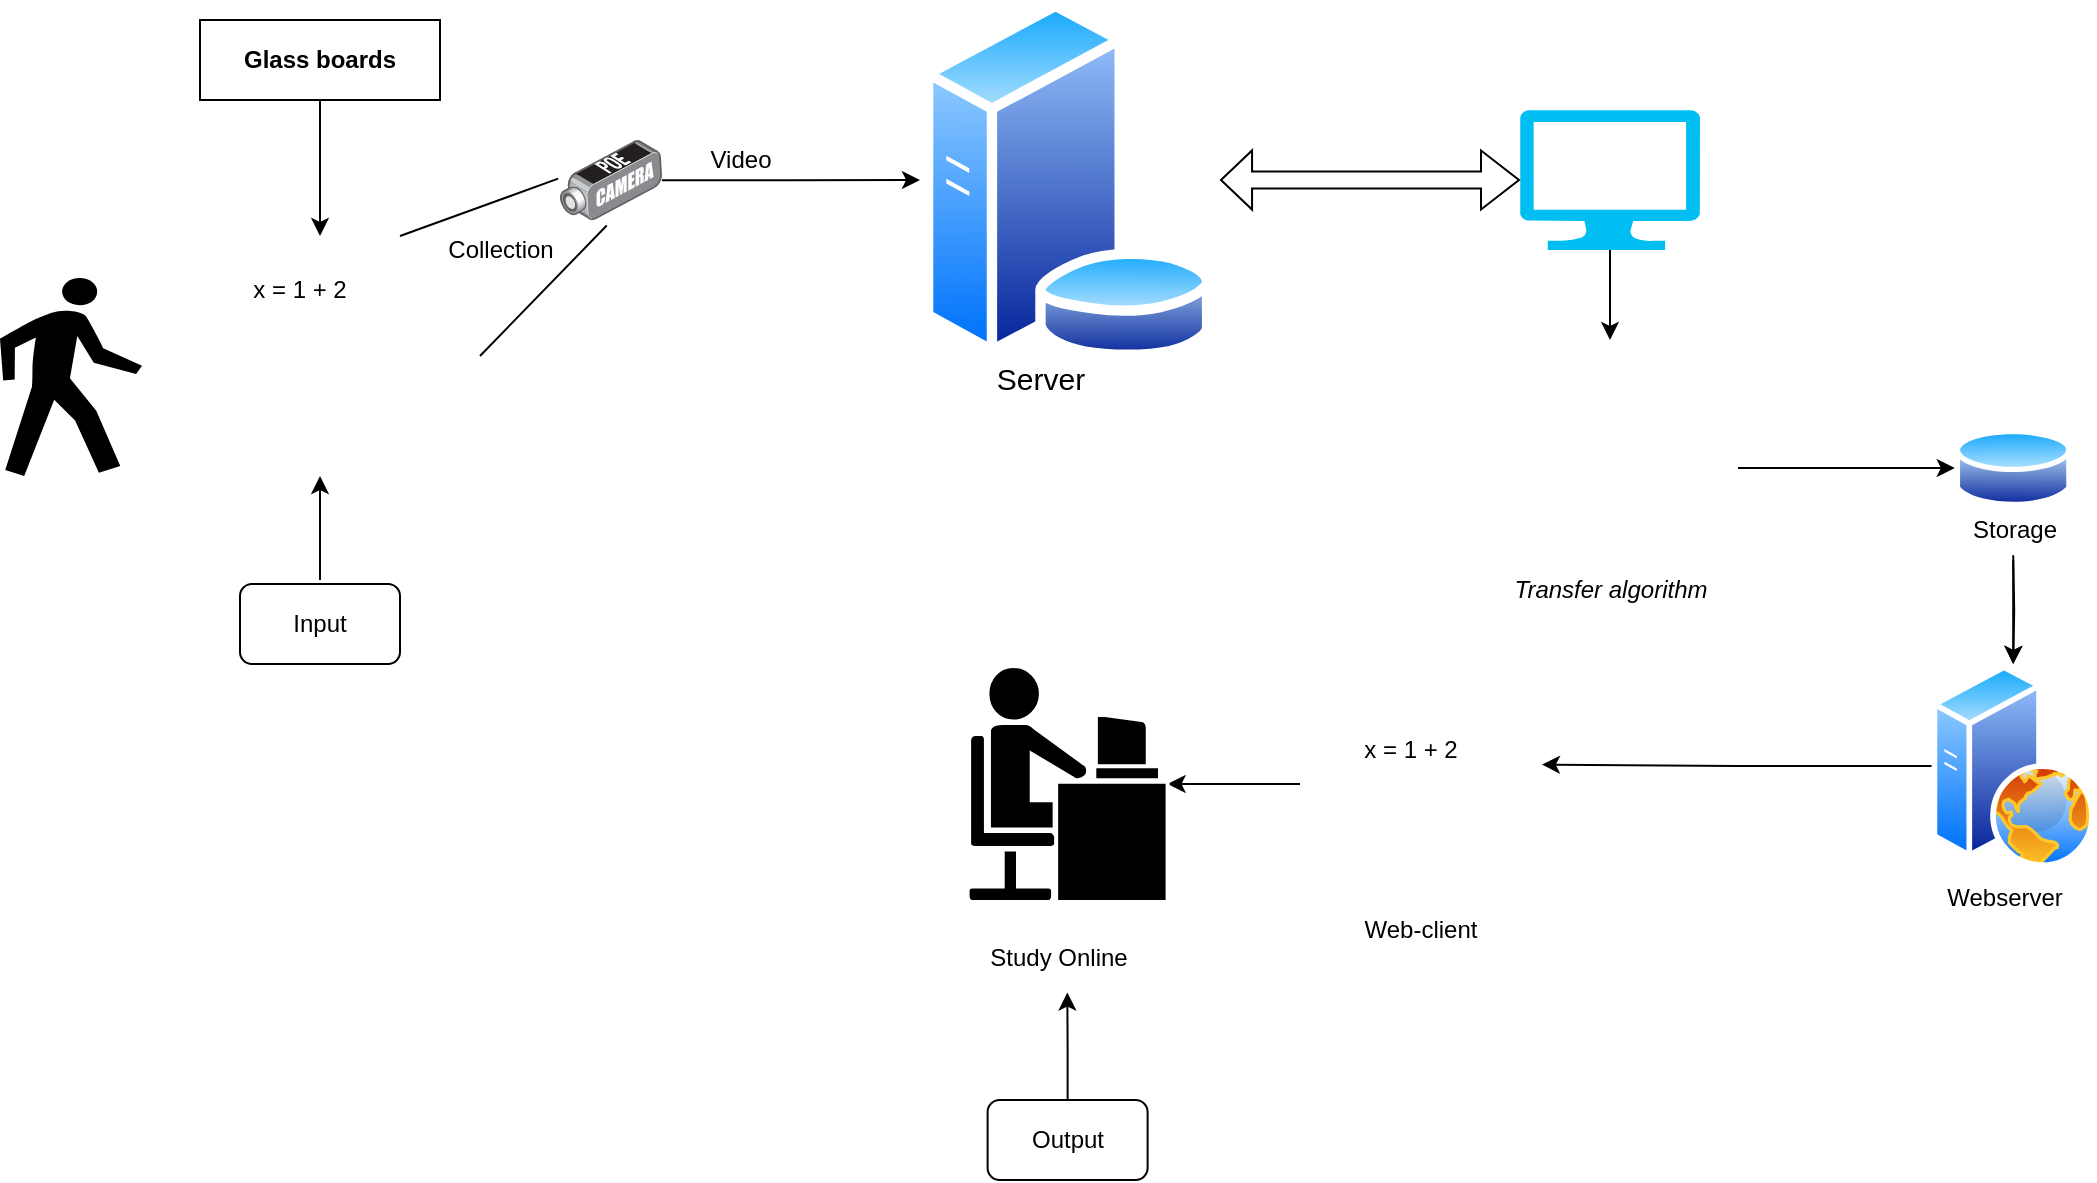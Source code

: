 <mxfile version="21.1.2" type="github">
  <diagram name="Trang-1" id="bWHgDkMK0mTmWtsHA8lS">
    <mxGraphModel dx="1588" dy="1006" grid="1" gridSize="10" guides="1" tooltips="1" connect="1" arrows="1" fold="1" page="1" pageScale="1" pageWidth="827" pageHeight="1169" math="0" shadow="0">
      <root>
        <mxCell id="0" />
        <mxCell id="1" parent="0" />
        <mxCell id="J81lJSOsSs9BsQGo67x_-10" style="edgeStyle=orthogonalEdgeStyle;rounded=0;orthogonalLoop=1;jettySize=auto;html=1;entryX=0;entryY=0.5;entryDx=0;entryDy=0;" edge="1" parent="1" source="J81lJSOsSs9BsQGo67x_-2" target="J81lJSOsSs9BsQGo67x_-7">
          <mxGeometry relative="1" as="geometry" />
        </mxCell>
        <mxCell id="J81lJSOsSs9BsQGo67x_-2" value="" style="image;points=[];aspect=fixed;html=1;align=center;shadow=0;dashed=0;image=img/lib/allied_telesis/security/POE_DVS_Camera.svg;" vertex="1" parent="1">
          <mxGeometry x="370" y="230" width="51" height="40.2" as="geometry" />
        </mxCell>
        <mxCell id="J81lJSOsSs9BsQGo67x_-4" value="" style="shape=mxgraph.signs.people.walking;html=1;pointerEvents=1;fillColor=#000000;strokeColor=none;verticalLabelPosition=bottom;verticalAlign=top;align=center;" vertex="1" parent="1">
          <mxGeometry x="90" y="299" width="71" height="99" as="geometry" />
        </mxCell>
        <mxCell id="J81lJSOsSs9BsQGo67x_-6" value="" style="shape=image;verticalLabelPosition=bottom;labelBackgroundColor=default;verticalAlign=top;aspect=fixed;imageAspect=0;image=https://bangkinhsaigon.com/image/file_pic_product_thumb/bang-kinh-di-dong_0_1572032045.jpg;" vertex="1" parent="1">
          <mxGeometry x="170" y="278" width="160" height="120" as="geometry" />
        </mxCell>
        <mxCell id="J81lJSOsSs9BsQGo67x_-5" value="" style="shape=image;html=1;verticalAlign=top;verticalLabelPosition=bottom;labelBackgroundColor=#ffffff;imageAspect=0;aspect=fixed;image=https://cdn4.iconfinder.com/data/icons/48-bubbles/48/15.Pencil-128.png;rotation=-90;" vertex="1" parent="1">
          <mxGeometry x="160" y="343.5" width="10" height="10" as="geometry" />
        </mxCell>
        <mxCell id="J81lJSOsSs9BsQGo67x_-7" value="" style="image;aspect=fixed;perimeter=ellipsePerimeter;html=1;align=center;shadow=0;dashed=0;spacingTop=3;image=img/lib/active_directory/database_server.svg;" vertex="1" parent="1">
          <mxGeometry x="550" y="160" width="147.6" height="180" as="geometry" />
        </mxCell>
        <mxCell id="J81lJSOsSs9BsQGo67x_-11" value="Video" style="text;html=1;align=center;verticalAlign=middle;resizable=0;points=[];autosize=1;strokeColor=none;fillColor=none;" vertex="1" parent="1">
          <mxGeometry x="435" y="225" width="50" height="30" as="geometry" />
        </mxCell>
        <mxCell id="J81lJSOsSs9BsQGo67x_-12" value="" style="endArrow=none;html=1;rounded=0;entryX=0.458;entryY=1.064;entryDx=0;entryDy=0;entryPerimeter=0;exitX=1;exitY=0.5;exitDx=0;exitDy=0;" edge="1" parent="1" source="J81lJSOsSs9BsQGo67x_-6" target="J81lJSOsSs9BsQGo67x_-2">
          <mxGeometry width="50" height="50" relative="1" as="geometry">
            <mxPoint x="330" y="360" as="sourcePoint" />
            <mxPoint x="360" y="350" as="targetPoint" />
          </mxGeometry>
        </mxCell>
        <mxCell id="J81lJSOsSs9BsQGo67x_-13" value="" style="endArrow=none;html=1;rounded=0;entryX=-0.018;entryY=0.481;entryDx=0;entryDy=0;entryPerimeter=0;exitX=0.75;exitY=0;exitDx=0;exitDy=0;" edge="1" parent="1" source="J81lJSOsSs9BsQGo67x_-6" target="J81lJSOsSs9BsQGo67x_-2">
          <mxGeometry width="50" height="50" relative="1" as="geometry">
            <mxPoint x="320" y="390" as="sourcePoint" />
            <mxPoint x="370" y="340" as="targetPoint" />
          </mxGeometry>
        </mxCell>
        <mxCell id="J81lJSOsSs9BsQGo67x_-14" value="Collection" style="text;html=1;align=center;verticalAlign=middle;resizable=0;points=[];autosize=1;strokeColor=none;fillColor=none;" vertex="1" parent="1">
          <mxGeometry x="300" y="270.2" width="80" height="30" as="geometry" />
        </mxCell>
        <mxCell id="J81lJSOsSs9BsQGo67x_-15" value="x = 1 + 2" style="text;html=1;strokeColor=none;fillColor=none;align=center;verticalAlign=middle;whiteSpace=wrap;rounded=0;" vertex="1" parent="1">
          <mxGeometry x="210" y="290" width="60" height="30" as="geometry" />
        </mxCell>
        <mxCell id="J81lJSOsSs9BsQGo67x_-17" value="" style="endArrow=classic;html=1;rounded=0;entryX=0.5;entryY=0;entryDx=0;entryDy=0;" edge="1" parent="1" target="J81lJSOsSs9BsQGo67x_-6">
          <mxGeometry width="50" height="50" relative="1" as="geometry">
            <mxPoint x="250" y="210" as="sourcePoint" />
            <mxPoint x="650" y="330" as="targetPoint" />
          </mxGeometry>
        </mxCell>
        <mxCell id="J81lJSOsSs9BsQGo67x_-19" value="&lt;b&gt;Glass boards&lt;/b&gt;" style="rounded=0;whiteSpace=wrap;html=1;" vertex="1" parent="1">
          <mxGeometry x="190" y="170" width="120" height="40" as="geometry" />
        </mxCell>
        <mxCell id="J81lJSOsSs9BsQGo67x_-34" value="" style="edgeStyle=orthogonalEdgeStyle;rounded=0;orthogonalLoop=1;jettySize=auto;html=1;" edge="1" parent="1" source="J81lJSOsSs9BsQGo67x_-20" target="J81lJSOsSs9BsQGo67x_-27">
          <mxGeometry relative="1" as="geometry" />
        </mxCell>
        <mxCell id="J81lJSOsSs9BsQGo67x_-20" value="" style="verticalLabelPosition=bottom;html=1;verticalAlign=top;align=center;strokeColor=none;fillColor=#00BEF2;shape=mxgraph.azure.computer;pointerEvents=1;" vertex="1" parent="1">
          <mxGeometry x="850" y="215" width="90" height="70" as="geometry" />
        </mxCell>
        <mxCell id="J81lJSOsSs9BsQGo67x_-23" value="" style="shape=flexArrow;endArrow=classic;startArrow=classic;html=1;rounded=0;width=8.571;startSize=4.843;entryX=0;entryY=0.5;entryDx=0;entryDy=0;entryPerimeter=0;" edge="1" parent="1" target="J81lJSOsSs9BsQGo67x_-20">
          <mxGeometry width="100" height="100" relative="1" as="geometry">
            <mxPoint x="700" y="250" as="sourcePoint" />
            <mxPoint x="810" y="199" as="targetPoint" />
          </mxGeometry>
        </mxCell>
        <mxCell id="J81lJSOsSs9BsQGo67x_-35" value="" style="edgeStyle=orthogonalEdgeStyle;rounded=0;orthogonalLoop=1;jettySize=auto;html=1;" edge="1" parent="1" source="J81lJSOsSs9BsQGo67x_-27" target="J81lJSOsSs9BsQGo67x_-33">
          <mxGeometry x="-0.004" relative="1" as="geometry">
            <mxPoint as="offset" />
          </mxGeometry>
        </mxCell>
        <mxCell id="J81lJSOsSs9BsQGo67x_-27" value="" style="shape=image;html=1;verticalAlign=top;verticalLabelPosition=bottom;labelBackgroundColor=#ffffff;imageAspect=0;aspect=fixed;image=https://cdn1.iconfinder.com/data/icons/software-engineering-and-video-gaming/512/477_Algorithm_design_method_model_process_Data_Science_Fabrication_Lab-128.png" vertex="1" parent="1">
          <mxGeometry x="831" y="330" width="128" height="128" as="geometry" />
        </mxCell>
        <mxCell id="J81lJSOsSs9BsQGo67x_-49" style="edgeStyle=orthogonalEdgeStyle;rounded=0;orthogonalLoop=1;jettySize=auto;html=1;entryX=1.008;entryY=0.419;entryDx=0;entryDy=0;entryPerimeter=0;" edge="1" parent="1" source="J81lJSOsSs9BsQGo67x_-32" target="J81lJSOsSs9BsQGo67x_-47">
          <mxGeometry relative="1" as="geometry" />
        </mxCell>
        <mxCell id="J81lJSOsSs9BsQGo67x_-32" value="" style="image;aspect=fixed;perimeter=ellipsePerimeter;html=1;align=center;shadow=0;dashed=0;spacingTop=3;image=img/lib/active_directory/web_server.svg;" vertex="1" parent="1">
          <mxGeometry x="1055.8" y="492" width="81.6" height="102" as="geometry" />
        </mxCell>
        <mxCell id="J81lJSOsSs9BsQGo67x_-37" style="edgeStyle=orthogonalEdgeStyle;rounded=0;orthogonalLoop=1;jettySize=auto;html=1;" edge="1" parent="1" target="J81lJSOsSs9BsQGo67x_-32">
          <mxGeometry relative="1" as="geometry">
            <mxPoint x="1096.6" y="437.61" as="sourcePoint" />
          </mxGeometry>
        </mxCell>
        <mxCell id="J81lJSOsSs9BsQGo67x_-33" value="" style="image;aspect=fixed;perimeter=ellipsePerimeter;html=1;align=center;shadow=0;dashed=0;spacingTop=3;image=img/lib/active_directory/database.svg;" vertex="1" parent="1">
          <mxGeometry x="1067.4" y="372.39" width="58.4" height="43.22" as="geometry" />
        </mxCell>
        <mxCell id="J81lJSOsSs9BsQGo67x_-39" value="&lt;i&gt;Transfer algorithm&lt;/i&gt;" style="text;html=1;align=center;verticalAlign=middle;resizable=0;points=[];autosize=1;strokeColor=none;fillColor=none;" vertex="1" parent="1">
          <mxGeometry x="835" y="440" width="120" height="30" as="geometry" />
        </mxCell>
        <mxCell id="J81lJSOsSs9BsQGo67x_-43" value="" style="edgeStyle=orthogonalEdgeStyle;rounded=0;orthogonalLoop=1;jettySize=auto;html=1;" edge="1" parent="1" source="J81lJSOsSs9BsQGo67x_-40" target="J81lJSOsSs9BsQGo67x_-32">
          <mxGeometry relative="1" as="geometry" />
        </mxCell>
        <mxCell id="J81lJSOsSs9BsQGo67x_-40" value="Storage" style="text;html=1;align=center;verticalAlign=middle;resizable=0;points=[];autosize=1;strokeColor=none;fillColor=none;" vertex="1" parent="1">
          <mxGeometry x="1061.6" y="410" width="70" height="30" as="geometry" />
        </mxCell>
        <mxCell id="J81lJSOsSs9BsQGo67x_-42" value="Webserver" style="text;html=1;align=center;verticalAlign=middle;resizable=0;points=[];autosize=1;strokeColor=none;fillColor=none;" vertex="1" parent="1">
          <mxGeometry x="1051.6" y="594" width="80" height="30" as="geometry" />
        </mxCell>
        <mxCell id="J81lJSOsSs9BsQGo67x_-44" value="&lt;font style=&quot;font-size: 15px;&quot;&gt;Server&lt;/font&gt;" style="text;html=1;align=center;verticalAlign=middle;resizable=0;points=[];autosize=1;strokeColor=none;fillColor=none;" vertex="1" parent="1">
          <mxGeometry x="575" y="333.5" width="70" height="30" as="geometry" />
        </mxCell>
        <mxCell id="J81lJSOsSs9BsQGo67x_-55" style="edgeStyle=orthogonalEdgeStyle;rounded=0;orthogonalLoop=1;jettySize=auto;html=1;" edge="1" parent="1" source="J81lJSOsSs9BsQGo67x_-47" target="J81lJSOsSs9BsQGo67x_-53">
          <mxGeometry relative="1" as="geometry" />
        </mxCell>
        <mxCell id="J81lJSOsSs9BsQGo67x_-47" value="" style="shape=image;verticalLabelPosition=bottom;labelBackgroundColor=default;verticalAlign=top;aspect=fixed;imageAspect=0;image=https://static.thenounproject.com/png/173081-200.png;" vertex="1" parent="1">
          <mxGeometry x="740" y="492" width="120" height="120" as="geometry" />
        </mxCell>
        <mxCell id="J81lJSOsSs9BsQGo67x_-51" value="x = 1 + 2" style="text;html=1;align=center;verticalAlign=middle;resizable=0;points=[];autosize=1;strokeColor=none;fillColor=none;" vertex="1" parent="1">
          <mxGeometry x="760" y="520" width="70" height="30" as="geometry" />
        </mxCell>
        <mxCell id="J81lJSOsSs9BsQGo67x_-52" value="Web-client" style="text;html=1;align=center;verticalAlign=middle;resizable=0;points=[];autosize=1;strokeColor=none;fillColor=none;" vertex="1" parent="1">
          <mxGeometry x="760" y="610" width="80" height="30" as="geometry" />
        </mxCell>
        <mxCell id="J81lJSOsSs9BsQGo67x_-53" value="" style="shape=mxgraph.cisco.people.androgenous_person;html=1;pointerEvents=1;dashed=0;fillColor=#00000;strokeColor=#ffffff;strokeWidth=2;verticalLabelPosition=bottom;verticalAlign=top;align=center;outlineConnect=0;" vertex="1" parent="1">
          <mxGeometry x="573.8" y="493" width="100" height="118" as="geometry" />
        </mxCell>
        <mxCell id="J81lJSOsSs9BsQGo67x_-56" value="Study Online" style="text;html=1;align=center;verticalAlign=middle;resizable=0;points=[];autosize=1;strokeColor=none;fillColor=none;" vertex="1" parent="1">
          <mxGeometry x="573.8" y="624" width="90" height="30" as="geometry" />
        </mxCell>
        <mxCell id="J81lJSOsSs9BsQGo67x_-58" value="" style="endArrow=classic;html=1;rounded=0;entryX=0.5;entryY=1;entryDx=0;entryDy=0;" edge="1" parent="1" target="J81lJSOsSs9BsQGo67x_-6">
          <mxGeometry width="50" height="50" relative="1" as="geometry">
            <mxPoint x="250" y="450" as="sourcePoint" />
            <mxPoint x="250" y="430" as="targetPoint" />
          </mxGeometry>
        </mxCell>
        <mxCell id="J81lJSOsSs9BsQGo67x_-59" value="Input" style="rounded=1;whiteSpace=wrap;html=1;" vertex="1" parent="1">
          <mxGeometry x="210" y="452" width="80" height="40" as="geometry" />
        </mxCell>
        <mxCell id="J81lJSOsSs9BsQGo67x_-64" style="edgeStyle=orthogonalEdgeStyle;rounded=0;orthogonalLoop=1;jettySize=auto;html=1;entryX=0.554;entryY=1.075;entryDx=0;entryDy=0;entryPerimeter=0;" edge="1" parent="1" source="J81lJSOsSs9BsQGo67x_-60" target="J81lJSOsSs9BsQGo67x_-56">
          <mxGeometry relative="1" as="geometry" />
        </mxCell>
        <mxCell id="J81lJSOsSs9BsQGo67x_-60" value="Output" style="rounded=1;whiteSpace=wrap;html=1;" vertex="1" parent="1">
          <mxGeometry x="583.8" y="710" width="80" height="40" as="geometry" />
        </mxCell>
      </root>
    </mxGraphModel>
  </diagram>
</mxfile>
